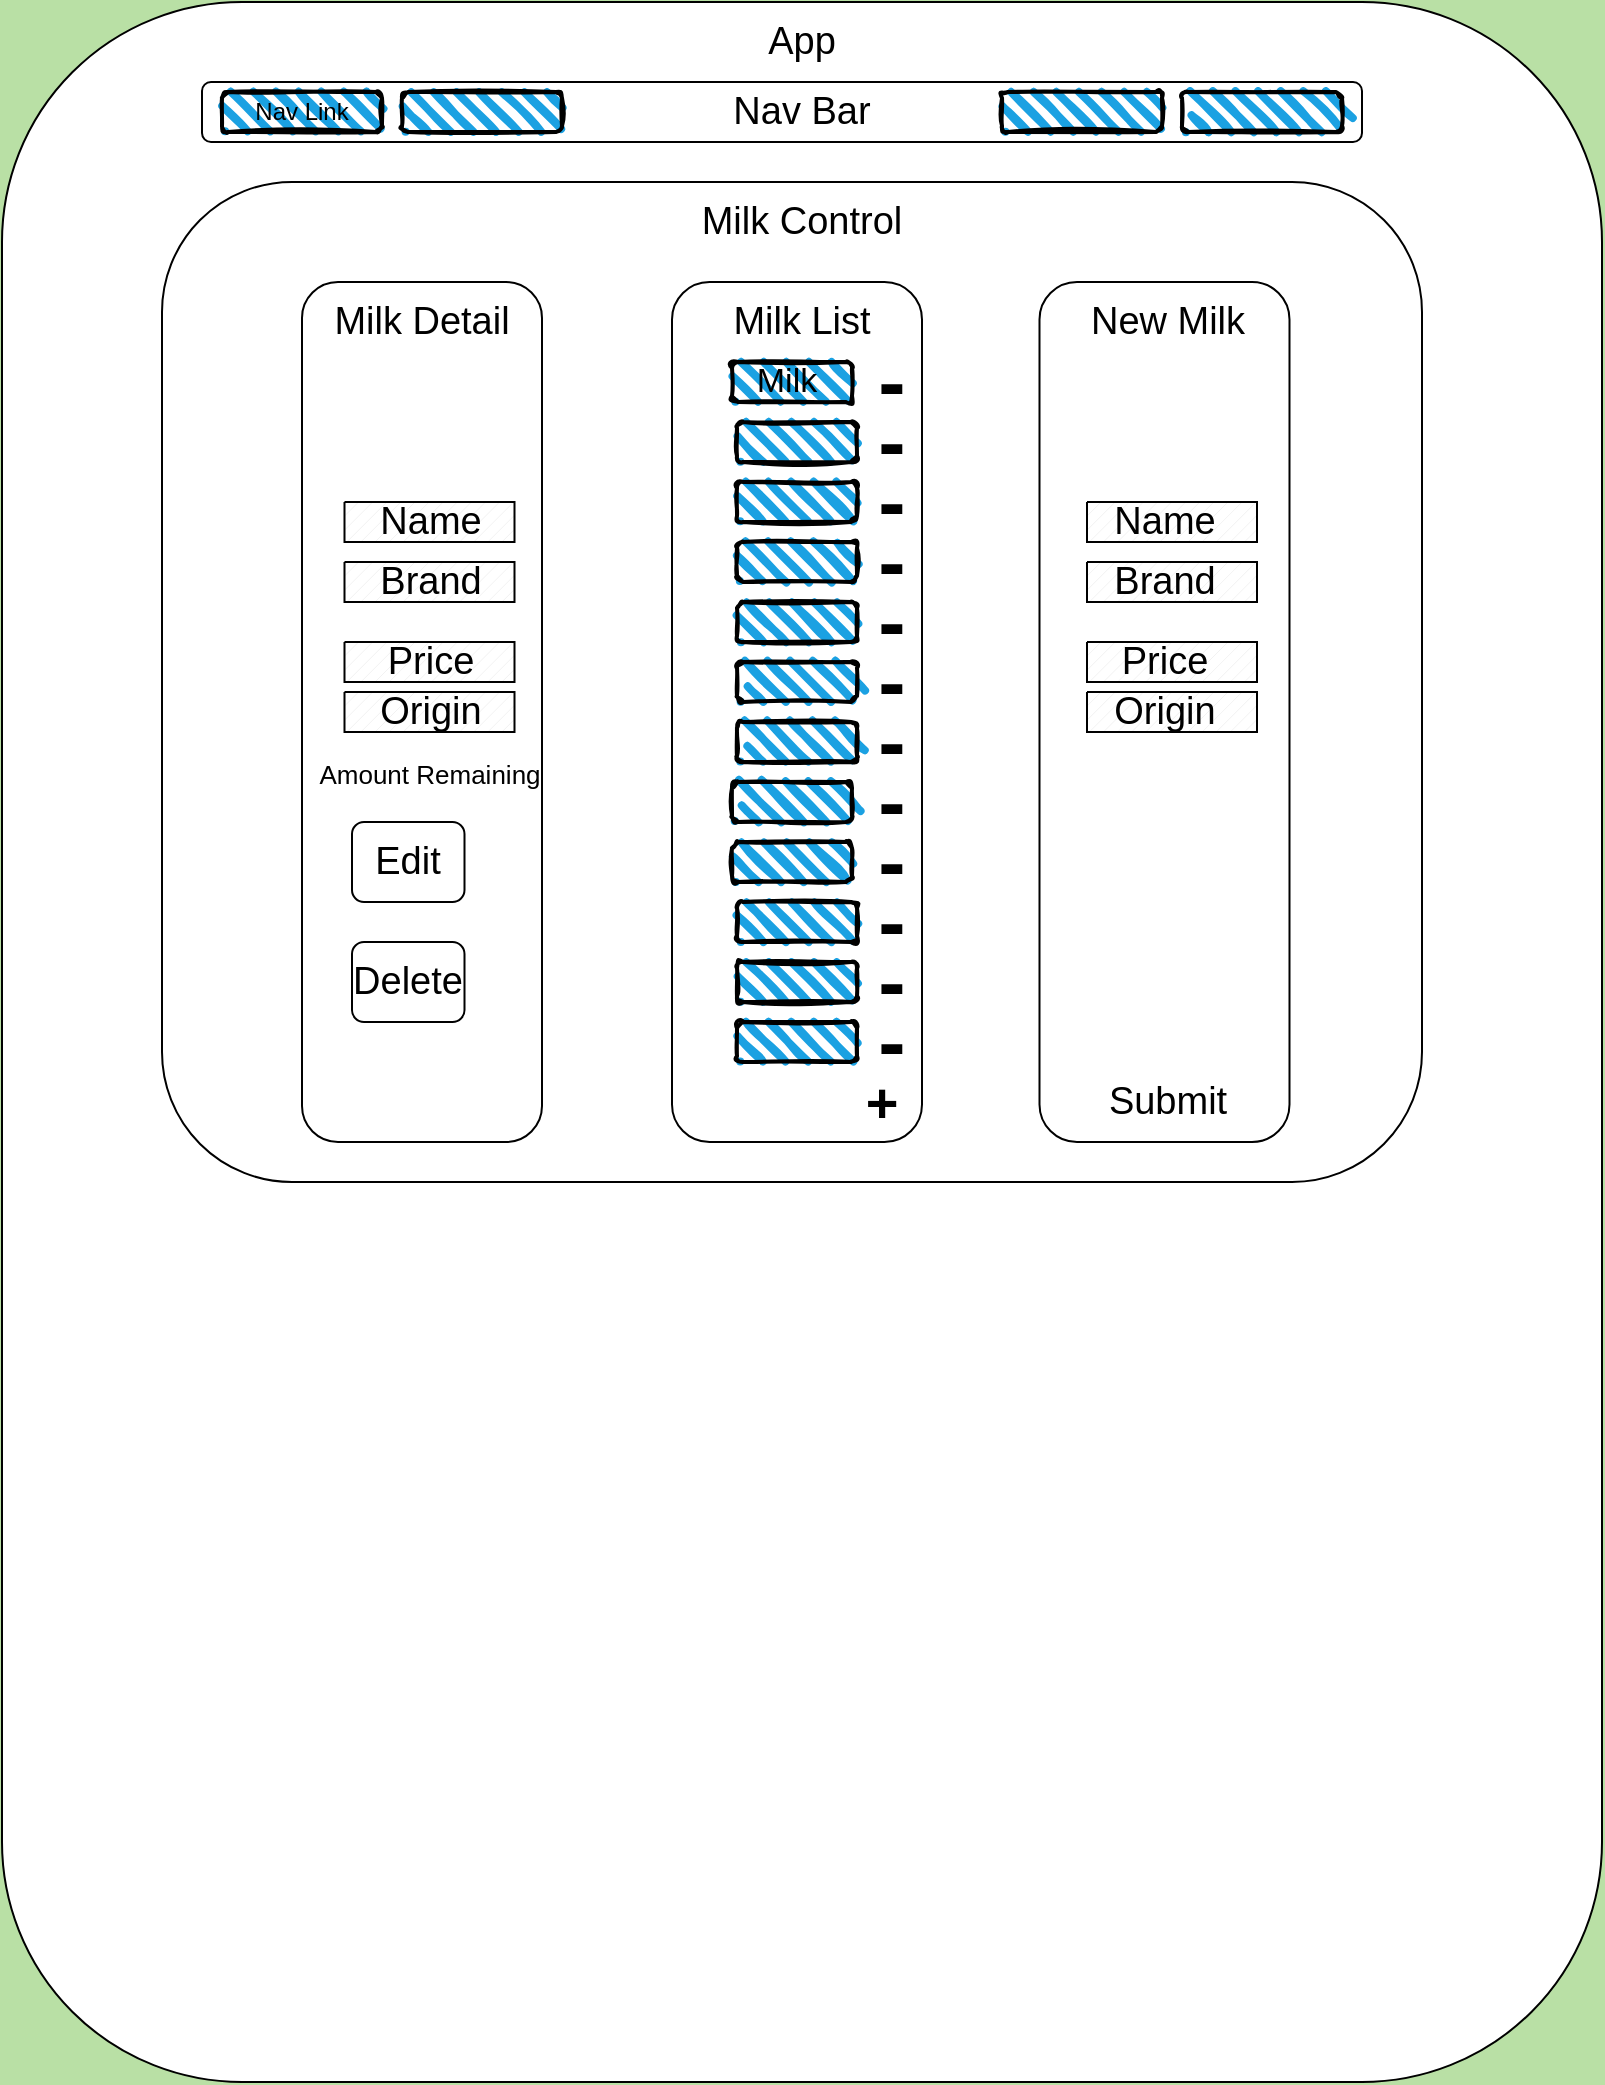<mxfile version="13.6.9" type="device"><diagram id="iMw3QquAHW6ZYxE-eOsb" name="Page-1"><mxGraphModel dx="946" dy="571" grid="1" gridSize="10" guides="1" tooltips="1" connect="1" arrows="1" fold="1" page="1" pageScale="1" pageWidth="850" pageHeight="1100" background="#B9E0A5" math="0" shadow="0"><root><mxCell id="0"/><mxCell id="1" parent="0"/><mxCell id="KR_FWKaglGZmgAL9gxkD-77" value="" style="rounded=1;whiteSpace=wrap;html=1;strokeWidth=2;fillWeight=4;hachureGap=8;hachureAngle=45;fillColor=#1ba1e2;sketch=1;fontSize=19;" vertex="1" parent="1"><mxGeometry x="180" y="510" width="120" height="60" as="geometry"/></mxCell><mxCell id="KR_FWKaglGZmgAL9gxkD-48" value="" style="rounded=1;whiteSpace=wrap;html=1;" vertex="1" parent="1"><mxGeometry x="507.5" y="180" width="125" height="430" as="geometry"/></mxCell><mxCell id="KR_FWKaglGZmgAL9gxkD-1" value="" style="rounded=1;whiteSpace=wrap;html=1;" vertex="1" parent="1"><mxGeometry x="30" y="40" width="800" height="1040" as="geometry"/></mxCell><mxCell id="KR_FWKaglGZmgAL9gxkD-3" value="" style="rounded=1;whiteSpace=wrap;html=1;" vertex="1" parent="1"><mxGeometry x="130" y="80" width="580" height="30" as="geometry"/></mxCell><mxCell id="KR_FWKaglGZmgAL9gxkD-4" value="Nav Bar" style="text;html=1;strokeColor=none;fillColor=none;align=center;verticalAlign=middle;whiteSpace=wrap;rounded=0;fontSize=19;" vertex="1" parent="1"><mxGeometry x="350" y="85" width="160" height="20" as="geometry"/></mxCell><mxCell id="KR_FWKaglGZmgAL9gxkD-5" value="" style="rounded=1;whiteSpace=wrap;html=1;strokeWidth=2;fillWeight=4;hachureGap=8;hachureAngle=45;fillColor=#1ba1e2;sketch=1;" vertex="1" parent="1"><mxGeometry x="140" y="85" width="80" height="20" as="geometry"/></mxCell><mxCell id="KR_FWKaglGZmgAL9gxkD-6" value="" style="rounded=1;whiteSpace=wrap;html=1;strokeWidth=2;fillWeight=4;hachureGap=8;hachureAngle=45;fillColor=#1ba1e2;sketch=1;" vertex="1" parent="1"><mxGeometry x="230" y="85" width="80" height="20" as="geometry"/></mxCell><mxCell id="KR_FWKaglGZmgAL9gxkD-7" value="" style="rounded=1;whiteSpace=wrap;html=1;strokeWidth=2;fillWeight=4;hachureGap=8;hachureAngle=45;fillColor=#1ba1e2;sketch=1;" vertex="1" parent="1"><mxGeometry x="530" y="85" width="80" height="20" as="geometry"/></mxCell><mxCell id="KR_FWKaglGZmgAL9gxkD-10" value="" style="rounded=1;whiteSpace=wrap;html=1;strokeWidth=2;fillWeight=4;hachureGap=8;hachureAngle=45;fillColor=#1ba1e2;sketch=1;" vertex="1" parent="1"><mxGeometry x="620" y="85" width="80" height="20" as="geometry"/></mxCell><mxCell id="KR_FWKaglGZmgAL9gxkD-11" value="Nav Link" style="text;html=1;strokeColor=none;fillColor=none;align=center;verticalAlign=middle;whiteSpace=wrap;rounded=0;" vertex="1" parent="1"><mxGeometry x="155" y="85" width="50" height="20" as="geometry"/></mxCell><mxCell id="KR_FWKaglGZmgAL9gxkD-16" value="App" style="text;html=1;strokeColor=none;fillColor=none;align=center;verticalAlign=middle;whiteSpace=wrap;rounded=0;fontSize=19;" vertex="1" parent="1"><mxGeometry x="410" y="50" width="40" height="20" as="geometry"/></mxCell><mxCell id="KR_FWKaglGZmgAL9gxkD-17" value="" style="rounded=1;whiteSpace=wrap;html=1;fillColor=none;arcSize=13;" vertex="1" parent="1"><mxGeometry x="110" y="130" width="630" height="500" as="geometry"/></mxCell><mxCell id="KR_FWKaglGZmgAL9gxkD-18" value="Milk Control" style="text;html=1;strokeColor=none;fillColor=none;align=center;verticalAlign=middle;whiteSpace=wrap;rounded=0;fontSize=19;" vertex="1" parent="1"><mxGeometry x="340" y="140" width="180" height="20" as="geometry"/></mxCell><mxCell id="KR_FWKaglGZmgAL9gxkD-19" value="" style="rounded=1;whiteSpace=wrap;html=1;" vertex="1" parent="1"><mxGeometry x="365" y="180" width="125" height="430" as="geometry"/></mxCell><mxCell id="KR_FWKaglGZmgAL9gxkD-20" value="&lt;font style=&quot;font-size: 19px;&quot;&gt;Milk List&lt;/font&gt;" style="text;html=1;strokeColor=none;fillColor=none;align=center;verticalAlign=middle;whiteSpace=wrap;rounded=0;fontSize=19;" vertex="1" parent="1"><mxGeometry x="380" y="190" width="100" height="20" as="geometry"/></mxCell><mxCell id="KR_FWKaglGZmgAL9gxkD-21" value="" style="rounded=1;whiteSpace=wrap;html=1;strokeWidth=2;fillWeight=4;hachureGap=8;hachureAngle=45;fillColor=#1ba1e2;sketch=1;" vertex="1" parent="1"><mxGeometry x="395" y="220" width="60" height="20" as="geometry"/></mxCell><mxCell id="KR_FWKaglGZmgAL9gxkD-22" value="" style="rounded=1;whiteSpace=wrap;html=1;strokeWidth=2;fillWeight=4;hachureGap=8;hachureAngle=45;fillColor=#1ba1e2;sketch=1;" vertex="1" parent="1"><mxGeometry x="397.5" y="250" width="60" height="20" as="geometry"/></mxCell><mxCell id="KR_FWKaglGZmgAL9gxkD-24" value="" style="rounded=1;whiteSpace=wrap;html=1;strokeWidth=2;fillWeight=4;hachureGap=8;hachureAngle=45;fillColor=#1ba1e2;sketch=1;" vertex="1" parent="1"><mxGeometry x="397.5" y="280" width="60" height="20" as="geometry"/></mxCell><mxCell id="KR_FWKaglGZmgAL9gxkD-25" value="" style="rounded=1;whiteSpace=wrap;html=1;strokeWidth=2;fillWeight=4;hachureGap=8;hachureAngle=45;fillColor=#1ba1e2;sketch=1;" vertex="1" parent="1"><mxGeometry x="397.5" y="310" width="60" height="20" as="geometry"/></mxCell><mxCell id="KR_FWKaglGZmgAL9gxkD-26" value="" style="rounded=1;whiteSpace=wrap;html=1;strokeWidth=2;fillWeight=4;hachureGap=8;hachureAngle=45;fillColor=#1ba1e2;sketch=1;" vertex="1" parent="1"><mxGeometry x="397.5" y="340" width="60" height="20" as="geometry"/></mxCell><mxCell id="KR_FWKaglGZmgAL9gxkD-27" value="" style="rounded=1;whiteSpace=wrap;html=1;strokeWidth=2;fillWeight=4;hachureGap=8;hachureAngle=45;fillColor=#1ba1e2;sketch=1;" vertex="1" parent="1"><mxGeometry x="397.5" y="370" width="60" height="20" as="geometry"/></mxCell><mxCell id="KR_FWKaglGZmgAL9gxkD-28" value="" style="rounded=1;whiteSpace=wrap;html=1;strokeWidth=2;fillWeight=4;hachureGap=8;hachureAngle=45;fillColor=#1ba1e2;sketch=1;" vertex="1" parent="1"><mxGeometry x="397.5" y="400" width="60" height="20" as="geometry"/></mxCell><mxCell id="KR_FWKaglGZmgAL9gxkD-29" value="" style="rounded=1;whiteSpace=wrap;html=1;strokeWidth=2;fillWeight=4;hachureGap=8;hachureAngle=45;fillColor=#1ba1e2;sketch=1;" vertex="1" parent="1"><mxGeometry x="395" y="430" width="60" height="20" as="geometry"/></mxCell><mxCell id="KR_FWKaglGZmgAL9gxkD-30" value="" style="rounded=1;whiteSpace=wrap;html=1;strokeWidth=2;fillWeight=4;hachureGap=8;hachureAngle=45;fillColor=#1ba1e2;sketch=1;" vertex="1" parent="1"><mxGeometry x="395" y="460" width="60" height="20" as="geometry"/></mxCell><mxCell id="KR_FWKaglGZmgAL9gxkD-31" value="" style="rounded=1;whiteSpace=wrap;html=1;strokeWidth=2;fillWeight=4;hachureGap=8;hachureAngle=45;fillColor=#1ba1e2;sketch=1;" vertex="1" parent="1"><mxGeometry x="397.5" y="490" width="60" height="20" as="geometry"/></mxCell><mxCell id="KR_FWKaglGZmgAL9gxkD-32" value="" style="rounded=1;whiteSpace=wrap;html=1;strokeWidth=2;fillWeight=4;hachureGap=8;hachureAngle=45;fillColor=#1ba1e2;sketch=1;" vertex="1" parent="1"><mxGeometry x="397.5" y="520" width="60" height="20" as="geometry"/></mxCell><mxCell id="KR_FWKaglGZmgAL9gxkD-33" value="" style="rounded=1;whiteSpace=wrap;html=1;strokeWidth=2;fillWeight=4;hachureGap=8;hachureAngle=45;fillColor=#1ba1e2;sketch=1;" vertex="1" parent="1"><mxGeometry x="397.5" y="550" width="60" height="20" as="geometry"/></mxCell><mxCell id="KR_FWKaglGZmgAL9gxkD-39" value="+" style="text;html=1;strokeColor=none;fillColor=none;align=center;verticalAlign=middle;whiteSpace=wrap;rounded=0;fontSize=28;fontStyle=1" vertex="1" parent="1"><mxGeometry x="450" y="580" width="40" height="20" as="geometry"/></mxCell><mxCell id="KR_FWKaglGZmgAL9gxkD-40" value="&lt;font style=&quot;font-size: 17px&quot;&gt;Milk&lt;/font&gt;" style="text;html=1;strokeColor=none;fillColor=none;align=center;verticalAlign=middle;whiteSpace=wrap;rounded=0;fontSize=28;" vertex="1" parent="1"><mxGeometry x="405" y="220" width="35" height="10" as="geometry"/></mxCell><mxCell id="KR_FWKaglGZmgAL9gxkD-42" value="&lt;font style=&quot;font-size: 19px;&quot;&gt;New Milk&lt;/font&gt;" style="text;html=1;strokeColor=none;fillColor=none;align=center;verticalAlign=middle;whiteSpace=wrap;rounded=0;fontSize=19;" vertex="1" parent="1"><mxGeometry x="572.5" y="190" width="80" height="20" as="geometry"/></mxCell><mxCell id="KR_FWKaglGZmgAL9gxkD-43" style="edgeStyle=orthogonalEdgeStyle;rounded=0;orthogonalLoop=1;jettySize=auto;html=1;exitX=0.5;exitY=1;exitDx=0;exitDy=0;fontSize=19;" edge="1" parent="1" source="KR_FWKaglGZmgAL9gxkD-4" target="KR_FWKaglGZmgAL9gxkD-4"><mxGeometry relative="1" as="geometry"/></mxCell><mxCell id="KR_FWKaglGZmgAL9gxkD-47" value="" style="rounded=1;whiteSpace=wrap;html=1;fontSize=19;fillColor=none;" vertex="1" parent="1"><mxGeometry x="180" y="180" width="120" height="430" as="geometry"/></mxCell><mxCell id="KR_FWKaglGZmgAL9gxkD-49" value="" style="rounded=1;whiteSpace=wrap;html=1;fillColor=none;" vertex="1" parent="1"><mxGeometry x="548.75" y="180" width="125" height="430" as="geometry"/></mxCell><mxCell id="KR_FWKaglGZmgAL9gxkD-52" value="Submit" style="text;html=1;strokeColor=none;fillColor=none;align=center;verticalAlign=middle;whiteSpace=wrap;rounded=0;fontSize=19;" vertex="1" parent="1"><mxGeometry x="582.5" y="580" width="60" height="20" as="geometry"/></mxCell><mxCell id="KR_FWKaglGZmgAL9gxkD-53" value="Milk Detail" style="text;html=1;strokeColor=none;fillColor=none;align=center;verticalAlign=middle;whiteSpace=wrap;rounded=0;fontSize=19;" vertex="1" parent="1"><mxGeometry x="190" y="190" width="100" height="20" as="geometry"/></mxCell><mxCell id="KR_FWKaglGZmgAL9gxkD-54" value="" style="verticalLabelPosition=bottom;verticalAlign=top;html=1;shape=mxgraph.basic.patternFillRect;fillStyle=diag;step=5;fillStrokeWidth=0.2;fillStrokeColor=#dddddd;fillColor=none;fontSize=19;" vertex="1" parent="1"><mxGeometry x="572.5" y="290" width="85" height="20" as="geometry"/></mxCell><mxCell id="KR_FWKaglGZmgAL9gxkD-55" value="" style="verticalLabelPosition=bottom;verticalAlign=top;html=1;shape=mxgraph.basic.patternFillRect;fillStyle=diag;step=5;fillStrokeWidth=0.2;fillStrokeColor=#dddddd;fillColor=none;fontSize=19;" vertex="1" parent="1"><mxGeometry x="572.5" y="320" width="85" height="20" as="geometry"/></mxCell><mxCell id="KR_FWKaglGZmgAL9gxkD-56" value="" style="verticalLabelPosition=bottom;verticalAlign=top;html=1;shape=mxgraph.basic.patternFillRect;fillStyle=diag;step=5;fillStrokeWidth=0.2;fillStrokeColor=#dddddd;fillColor=none;fontSize=19;" vertex="1" parent="1"><mxGeometry x="572.5" y="360" width="85" height="20" as="geometry"/></mxCell><mxCell id="KR_FWKaglGZmgAL9gxkD-57" value="" style="verticalLabelPosition=bottom;verticalAlign=top;html=1;shape=mxgraph.basic.patternFillRect;fillStyle=diag;step=5;fillStrokeWidth=0.2;fillStrokeColor=#dddddd;fillColor=none;fontSize=19;" vertex="1" parent="1"><mxGeometry x="572.5" y="385" width="85" height="20" as="geometry"/></mxCell><mxCell id="KR_FWKaglGZmgAL9gxkD-58" value="Name" style="text;html=1;strokeColor=none;fillColor=none;align=center;verticalAlign=middle;whiteSpace=wrap;rounded=0;fontSize=19;" vertex="1" parent="1"><mxGeometry x="590" y="290" width="42.5" height="20" as="geometry"/></mxCell><mxCell id="KR_FWKaglGZmgAL9gxkD-60" value="Brand" style="text;html=1;strokeColor=none;fillColor=none;align=center;verticalAlign=middle;whiteSpace=wrap;rounded=0;fontSize=19;" vertex="1" parent="1"><mxGeometry x="590" y="320" width="42.5" height="20" as="geometry"/></mxCell><mxCell id="KR_FWKaglGZmgAL9gxkD-61" value="Price" style="text;html=1;strokeColor=none;fillColor=none;align=center;verticalAlign=middle;whiteSpace=wrap;rounded=0;fontSize=19;" vertex="1" parent="1"><mxGeometry x="590" y="360" width="42.5" height="20" as="geometry"/></mxCell><mxCell id="KR_FWKaglGZmgAL9gxkD-62" value="Origin" style="text;html=1;strokeColor=none;fillColor=none;align=center;verticalAlign=middle;whiteSpace=wrap;rounded=0;fontSize=19;" vertex="1" parent="1"><mxGeometry x="590" y="385" width="42.5" height="20" as="geometry"/></mxCell><mxCell id="KR_FWKaglGZmgAL9gxkD-66" value="" style="verticalLabelPosition=bottom;verticalAlign=top;html=1;shape=mxgraph.basic.patternFillRect;fillStyle=diag;step=5;fillStrokeWidth=0.2;fillStrokeColor=#dddddd;fillColor=none;fontSize=19;" vertex="1" parent="1"><mxGeometry x="201.25" y="290" width="85" height="20" as="geometry"/></mxCell><mxCell id="KR_FWKaglGZmgAL9gxkD-67" value="" style="verticalLabelPosition=bottom;verticalAlign=top;html=1;shape=mxgraph.basic.patternFillRect;fillStyle=diag;step=5;fillStrokeWidth=0.2;fillStrokeColor=#dddddd;fillColor=none;fontSize=19;" vertex="1" parent="1"><mxGeometry x="201.25" y="320" width="85" height="20" as="geometry"/></mxCell><mxCell id="KR_FWKaglGZmgAL9gxkD-68" value="" style="verticalLabelPosition=bottom;verticalAlign=top;html=1;shape=mxgraph.basic.patternFillRect;fillStyle=diag;step=5;fillStrokeWidth=0.2;fillStrokeColor=#dddddd;fillColor=none;fontSize=19;" vertex="1" parent="1"><mxGeometry x="201.25" y="360" width="85" height="20" as="geometry"/></mxCell><mxCell id="KR_FWKaglGZmgAL9gxkD-69" value="" style="verticalLabelPosition=bottom;verticalAlign=top;html=1;shape=mxgraph.basic.patternFillRect;fillStyle=diag;step=5;fillStrokeWidth=0.2;fillStrokeColor=#dddddd;fillColor=none;fontSize=19;" vertex="1" parent="1"><mxGeometry x="201.25" y="385" width="85" height="20" as="geometry"/></mxCell><mxCell id="KR_FWKaglGZmgAL9gxkD-70" value="Name" style="text;html=1;strokeColor=none;fillColor=none;align=center;verticalAlign=middle;whiteSpace=wrap;rounded=0;fontSize=19;" vertex="1" parent="1"><mxGeometry x="222.5" y="290" width="42.5" height="20" as="geometry"/></mxCell><mxCell id="KR_FWKaglGZmgAL9gxkD-71" value="Brand" style="text;html=1;strokeColor=none;fillColor=none;align=center;verticalAlign=middle;whiteSpace=wrap;rounded=0;fontSize=19;" vertex="1" parent="1"><mxGeometry x="222.5" y="320" width="42.5" height="20" as="geometry"/></mxCell><mxCell id="KR_FWKaglGZmgAL9gxkD-72" value="Price" style="text;html=1;strokeColor=none;fillColor=none;align=center;verticalAlign=middle;whiteSpace=wrap;rounded=0;fontSize=19;" vertex="1" parent="1"><mxGeometry x="222.5" y="360" width="42.5" height="20" as="geometry"/></mxCell><mxCell id="KR_FWKaglGZmgAL9gxkD-73" value="Origin" style="text;html=1;strokeColor=none;fillColor=none;align=center;verticalAlign=middle;whiteSpace=wrap;rounded=0;fontSize=19;" vertex="1" parent="1"><mxGeometry x="222.5" y="385" width="42.5" height="20" as="geometry"/></mxCell><mxCell id="KR_FWKaglGZmgAL9gxkD-75" value="&lt;font style=&quot;font-size: 13px&quot;&gt;Amount Remaining&lt;/font&gt;" style="text;html=1;strokeColor=none;fillColor=none;align=center;verticalAlign=middle;whiteSpace=wrap;rounded=0;fontSize=19;" vertex="1" parent="1"><mxGeometry x="183.75" y="410" width="120" height="30" as="geometry"/></mxCell><mxCell id="KR_FWKaglGZmgAL9gxkD-78" value="-" style="text;html=1;strokeColor=none;fillColor=none;align=center;verticalAlign=middle;whiteSpace=wrap;rounded=0;fontSize=41;fontStyle=1" vertex="1" parent="1"><mxGeometry x="455" y="220" width="40" height="20" as="geometry"/></mxCell><mxCell id="KR_FWKaglGZmgAL9gxkD-79" value="-" style="text;html=1;strokeColor=none;fillColor=none;align=center;verticalAlign=middle;whiteSpace=wrap;rounded=0;fontSize=41;fontStyle=1" vertex="1" parent="1"><mxGeometry x="455" y="310" width="40" height="20" as="geometry"/></mxCell><mxCell id="KR_FWKaglGZmgAL9gxkD-80" value="-" style="text;html=1;strokeColor=none;fillColor=none;align=center;verticalAlign=middle;whiteSpace=wrap;rounded=0;fontSize=41;fontStyle=1" vertex="1" parent="1"><mxGeometry x="455" y="250" width="40" height="20" as="geometry"/></mxCell><mxCell id="KR_FWKaglGZmgAL9gxkD-81" value="-" style="text;html=1;strokeColor=none;fillColor=none;align=center;verticalAlign=middle;whiteSpace=wrap;rounded=0;fontSize=41;fontStyle=1" vertex="1" parent="1"><mxGeometry x="455" y="280" width="40" height="20" as="geometry"/></mxCell><mxCell id="KR_FWKaglGZmgAL9gxkD-82" value="-" style="text;html=1;strokeColor=none;fillColor=none;align=center;verticalAlign=middle;whiteSpace=wrap;rounded=0;fontSize=41;fontStyle=1" vertex="1" parent="1"><mxGeometry x="455" y="430" width="40" height="20" as="geometry"/></mxCell><mxCell id="KR_FWKaglGZmgAL9gxkD-83" value="-" style="text;html=1;strokeColor=none;fillColor=none;align=center;verticalAlign=middle;whiteSpace=wrap;rounded=0;fontSize=41;fontStyle=1" vertex="1" parent="1"><mxGeometry x="455" y="340" width="40" height="20" as="geometry"/></mxCell><mxCell id="KR_FWKaglGZmgAL9gxkD-84" value="-" style="text;html=1;strokeColor=none;fillColor=none;align=center;verticalAlign=middle;whiteSpace=wrap;rounded=0;fontSize=41;fontStyle=1" vertex="1" parent="1"><mxGeometry x="455" y="400" width="40" height="20" as="geometry"/></mxCell><mxCell id="KR_FWKaglGZmgAL9gxkD-85" value="-" style="text;html=1;strokeColor=none;fillColor=none;align=center;verticalAlign=middle;whiteSpace=wrap;rounded=0;fontSize=41;fontStyle=1" vertex="1" parent="1"><mxGeometry x="455" y="370" width="40" height="20" as="geometry"/></mxCell><mxCell id="KR_FWKaglGZmgAL9gxkD-86" value="-" style="text;html=1;strokeColor=none;fillColor=none;align=center;verticalAlign=middle;whiteSpace=wrap;rounded=0;fontSize=41;fontStyle=1" vertex="1" parent="1"><mxGeometry x="455" y="520" width="40" height="20" as="geometry"/></mxCell><mxCell id="KR_FWKaglGZmgAL9gxkD-87" value="-" style="text;html=1;strokeColor=none;fillColor=none;align=center;verticalAlign=middle;whiteSpace=wrap;rounded=0;fontSize=41;fontStyle=1" vertex="1" parent="1"><mxGeometry x="455" y="460" width="40" height="20" as="geometry"/></mxCell><mxCell id="KR_FWKaglGZmgAL9gxkD-88" value="-" style="text;html=1;strokeColor=none;fillColor=none;align=center;verticalAlign=middle;whiteSpace=wrap;rounded=0;fontSize=41;fontStyle=1" vertex="1" parent="1"><mxGeometry x="455" y="490" width="40" height="20" as="geometry"/></mxCell><mxCell id="KR_FWKaglGZmgAL9gxkD-92" value="-" style="text;html=1;strokeColor=none;fillColor=none;align=center;verticalAlign=middle;whiteSpace=wrap;rounded=0;fontSize=41;fontStyle=1" vertex="1" parent="1"><mxGeometry x="455" y="550" width="40" height="20" as="geometry"/></mxCell><mxCell id="KR_FWKaglGZmgAL9gxkD-93" value="Edit" style="rounded=1;whiteSpace=wrap;html=1;fillColor=none;fontSize=19;" vertex="1" parent="1"><mxGeometry x="205" y="450" width="56.25" height="40" as="geometry"/></mxCell><mxCell id="KR_FWKaglGZmgAL9gxkD-94" value="" style="rounded=1;whiteSpace=wrap;html=1;fillColor=none;fontSize=41;" vertex="1" parent="1"><mxGeometry x="205" y="510" width="56.25" height="40" as="geometry"/></mxCell><mxCell id="KR_FWKaglGZmgAL9gxkD-95" value="Delete" style="text;html=1;strokeColor=none;fillColor=none;align=center;verticalAlign=middle;whiteSpace=wrap;rounded=0;fontSize=19;" vertex="1" parent="1"><mxGeometry x="213.13" y="520" width="40" height="20" as="geometry"/></mxCell></root></mxGraphModel></diagram></mxfile>